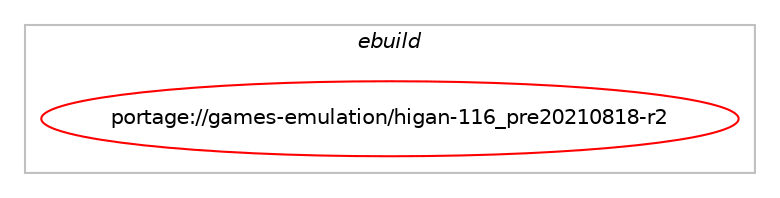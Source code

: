 digraph prolog {

# *************
# Graph options
# *************

newrank=true;
concentrate=true;
compound=true;
graph [rankdir=LR,fontname=Helvetica,fontsize=10,ranksep=1.5];#, ranksep=2.5, nodesep=0.2];
edge  [arrowhead=vee];
node  [fontname=Helvetica,fontsize=10];

# **********
# The ebuild
# **********

subgraph cluster_leftcol {
color=gray;
label=<<i>ebuild</i>>;
id [label="portage://games-emulation/higan-116_pre20210818-r2", color=red, width=4, href="../games-emulation/higan-116_pre20210818-r2.svg"];
}

# ****************
# The dependencies
# ****************

subgraph cluster_midcol {
color=gray;
label=<<i>dependencies</i>>;
subgraph cluster_compile {
fillcolor="#eeeeee";
style=filled;
label=<<i>compile</i>>;
# *** BEGIN UNKNOWN DEPENDENCY TYPE (TODO) ***
# id -> equal(use_conditional_group(negative,gtk,portage://games-emulation/higan-116_pre20210818-r2,[package_dependency(portage://games-emulation/higan-116_pre20210818-r2,install,no,dev-qt,qtcore,none,[,,],[slot(5)],[]),package_dependency(portage://games-emulation/higan-116_pre20210818-r2,install,no,dev-qt,qtgui,none,[,,],[slot(5)],[]),package_dependency(portage://games-emulation/higan-116_pre20210818-r2,install,no,dev-qt,qtwidgets,none,[,,],[slot(5)],[])]))
# *** END UNKNOWN DEPENDENCY TYPE (TODO) ***

# *** BEGIN UNKNOWN DEPENDENCY TYPE (TODO) ***
# id -> equal(use_conditional_group(positive,alsa,portage://games-emulation/higan-116_pre20210818-r2,[package_dependency(portage://games-emulation/higan-116_pre20210818-r2,install,no,media-libs,alsa-lib,none,[,,],[],[])]))
# *** END UNKNOWN DEPENDENCY TYPE (TODO) ***

# *** BEGIN UNKNOWN DEPENDENCY TYPE (TODO) ***
# id -> equal(use_conditional_group(positive,ao,portage://games-emulation/higan-116_pre20210818-r2,[package_dependency(portage://games-emulation/higan-116_pre20210818-r2,install,no,media-libs,libao,none,[,,],[],[])]))
# *** END UNKNOWN DEPENDENCY TYPE (TODO) ***

# *** BEGIN UNKNOWN DEPENDENCY TYPE (TODO) ***
# id -> equal(use_conditional_group(positive,gtk,portage://games-emulation/higan-116_pre20210818-r2,[package_dependency(portage://games-emulation/higan-116_pre20210818-r2,install,no,dev-libs,glib,none,[,,],[slot(2)],[]),package_dependency(portage://games-emulation/higan-116_pre20210818-r2,install,no,x11-libs,cairo,none,[,,],[],[]),package_dependency(portage://games-emulation/higan-116_pre20210818-r2,install,no,x11-libs,gdk-pixbuf,none,[,,],[slot(2)],[]),package_dependency(portage://games-emulation/higan-116_pre20210818-r2,install,no,x11-libs,gtk+,none,[,,],[slot(3)],[use(enable(X),none)]),package_dependency(portage://games-emulation/higan-116_pre20210818-r2,install,no,x11-libs,gtksourceview,none,[,,],[slot(3.0),equal],[]),package_dependency(portage://games-emulation/higan-116_pre20210818-r2,install,no,x11-libs,pango,none,[,,],[],[])]))
# *** END UNKNOWN DEPENDENCY TYPE (TODO) ***

# *** BEGIN UNKNOWN DEPENDENCY TYPE (TODO) ***
# id -> equal(use_conditional_group(positive,openal,portage://games-emulation/higan-116_pre20210818-r2,[package_dependency(portage://games-emulation/higan-116_pre20210818-r2,install,no,media-libs,openal,none,[,,],[],[])]))
# *** END UNKNOWN DEPENDENCY TYPE (TODO) ***

# *** BEGIN UNKNOWN DEPENDENCY TYPE (TODO) ***
# id -> equal(use_conditional_group(positive,opengl,portage://games-emulation/higan-116_pre20210818-r2,[package_dependency(portage://games-emulation/higan-116_pre20210818-r2,install,no,media-libs,libglvnd,none,[,,],[],[use(enable(X),none)])]))
# *** END UNKNOWN DEPENDENCY TYPE (TODO) ***

# *** BEGIN UNKNOWN DEPENDENCY TYPE (TODO) ***
# id -> equal(use_conditional_group(positive,pulseaudio,portage://games-emulation/higan-116_pre20210818-r2,[package_dependency(portage://games-emulation/higan-116_pre20210818-r2,install,no,media-libs,libpulse,none,[,,],[],[])]))
# *** END UNKNOWN DEPENDENCY TYPE (TODO) ***

# *** BEGIN UNKNOWN DEPENDENCY TYPE (TODO) ***
# id -> equal(use_conditional_group(positive,sdl,portage://games-emulation/higan-116_pre20210818-r2,[package_dependency(portage://games-emulation/higan-116_pre20210818-r2,install,no,media-libs,libsdl2,none,[,,],[],[use(enable(joystick),none)])]))
# *** END UNKNOWN DEPENDENCY TYPE (TODO) ***

# *** BEGIN UNKNOWN DEPENDENCY TYPE (TODO) ***
# id -> equal(use_conditional_group(positive,udev,portage://games-emulation/higan-116_pre20210818-r2,[package_dependency(portage://games-emulation/higan-116_pre20210818-r2,install,no,virtual,libudev,none,[,,],any_same_slot,[])]))
# *** END UNKNOWN DEPENDENCY TYPE (TODO) ***

# *** BEGIN UNKNOWN DEPENDENCY TYPE (TODO) ***
# id -> equal(use_conditional_group(positive,xv,portage://games-emulation/higan-116_pre20210818-r2,[package_dependency(portage://games-emulation/higan-116_pre20210818-r2,install,no,x11-libs,libXv,none,[,,],[],[])]))
# *** END UNKNOWN DEPENDENCY TYPE (TODO) ***

# *** BEGIN UNKNOWN DEPENDENCY TYPE (TODO) ***
# id -> equal(package_dependency(portage://games-emulation/higan-116_pre20210818-r2,install,no,x11-base,xorg-proto,none,[,,],[],[]))
# *** END UNKNOWN DEPENDENCY TYPE (TODO) ***

# *** BEGIN UNKNOWN DEPENDENCY TYPE (TODO) ***
# id -> equal(package_dependency(portage://games-emulation/higan-116_pre20210818-r2,install,no,x11-libs,libX11,none,[,,],[],[]))
# *** END UNKNOWN DEPENDENCY TYPE (TODO) ***

# *** BEGIN UNKNOWN DEPENDENCY TYPE (TODO) ***
# id -> equal(package_dependency(portage://games-emulation/higan-116_pre20210818-r2,install,no,x11-libs,libXext,none,[,,],[],[]))
# *** END UNKNOWN DEPENDENCY TYPE (TODO) ***

# *** BEGIN UNKNOWN DEPENDENCY TYPE (TODO) ***
# id -> equal(package_dependency(portage://games-emulation/higan-116_pre20210818-r2,install,no,x11-libs,libXrandr,none,[,,],[],[]))
# *** END UNKNOWN DEPENDENCY TYPE (TODO) ***

}
subgraph cluster_compileandrun {
fillcolor="#eeeeee";
style=filled;
label=<<i>compile and run</i>>;
}
subgraph cluster_run {
fillcolor="#eeeeee";
style=filled;
label=<<i>run</i>>;
# *** BEGIN UNKNOWN DEPENDENCY TYPE (TODO) ***
# id -> equal(use_conditional_group(negative,gtk,portage://games-emulation/higan-116_pre20210818-r2,[package_dependency(portage://games-emulation/higan-116_pre20210818-r2,run,no,dev-qt,qtcore,none,[,,],[slot(5)],[]),package_dependency(portage://games-emulation/higan-116_pre20210818-r2,run,no,dev-qt,qtgui,none,[,,],[slot(5)],[]),package_dependency(portage://games-emulation/higan-116_pre20210818-r2,run,no,dev-qt,qtwidgets,none,[,,],[slot(5)],[])]))
# *** END UNKNOWN DEPENDENCY TYPE (TODO) ***

# *** BEGIN UNKNOWN DEPENDENCY TYPE (TODO) ***
# id -> equal(use_conditional_group(positive,alsa,portage://games-emulation/higan-116_pre20210818-r2,[package_dependency(portage://games-emulation/higan-116_pre20210818-r2,run,no,media-libs,alsa-lib,none,[,,],[],[])]))
# *** END UNKNOWN DEPENDENCY TYPE (TODO) ***

# *** BEGIN UNKNOWN DEPENDENCY TYPE (TODO) ***
# id -> equal(use_conditional_group(positive,ao,portage://games-emulation/higan-116_pre20210818-r2,[package_dependency(portage://games-emulation/higan-116_pre20210818-r2,run,no,media-libs,libao,none,[,,],[],[])]))
# *** END UNKNOWN DEPENDENCY TYPE (TODO) ***

# *** BEGIN UNKNOWN DEPENDENCY TYPE (TODO) ***
# id -> equal(use_conditional_group(positive,gtk,portage://games-emulation/higan-116_pre20210818-r2,[package_dependency(portage://games-emulation/higan-116_pre20210818-r2,run,no,dev-libs,glib,none,[,,],[slot(2)],[]),package_dependency(portage://games-emulation/higan-116_pre20210818-r2,run,no,x11-libs,cairo,none,[,,],[],[]),package_dependency(portage://games-emulation/higan-116_pre20210818-r2,run,no,x11-libs,gdk-pixbuf,none,[,,],[slot(2)],[]),package_dependency(portage://games-emulation/higan-116_pre20210818-r2,run,no,x11-libs,gtk+,none,[,,],[slot(3)],[use(enable(X),none)]),package_dependency(portage://games-emulation/higan-116_pre20210818-r2,run,no,x11-libs,gtksourceview,none,[,,],[slot(3.0),equal],[]),package_dependency(portage://games-emulation/higan-116_pre20210818-r2,run,no,x11-libs,pango,none,[,,],[],[])]))
# *** END UNKNOWN DEPENDENCY TYPE (TODO) ***

# *** BEGIN UNKNOWN DEPENDENCY TYPE (TODO) ***
# id -> equal(use_conditional_group(positive,openal,portage://games-emulation/higan-116_pre20210818-r2,[package_dependency(portage://games-emulation/higan-116_pre20210818-r2,run,no,media-libs,openal,none,[,,],[],[])]))
# *** END UNKNOWN DEPENDENCY TYPE (TODO) ***

# *** BEGIN UNKNOWN DEPENDENCY TYPE (TODO) ***
# id -> equal(use_conditional_group(positive,opengl,portage://games-emulation/higan-116_pre20210818-r2,[package_dependency(portage://games-emulation/higan-116_pre20210818-r2,run,no,media-libs,libglvnd,none,[,,],[],[use(enable(X),none)])]))
# *** END UNKNOWN DEPENDENCY TYPE (TODO) ***

# *** BEGIN UNKNOWN DEPENDENCY TYPE (TODO) ***
# id -> equal(use_conditional_group(positive,pulseaudio,portage://games-emulation/higan-116_pre20210818-r2,[package_dependency(portage://games-emulation/higan-116_pre20210818-r2,run,no,media-libs,libpulse,none,[,,],[],[])]))
# *** END UNKNOWN DEPENDENCY TYPE (TODO) ***

# *** BEGIN UNKNOWN DEPENDENCY TYPE (TODO) ***
# id -> equal(use_conditional_group(positive,sdl,portage://games-emulation/higan-116_pre20210818-r2,[package_dependency(portage://games-emulation/higan-116_pre20210818-r2,run,no,media-libs,libsdl2,none,[,,],[],[use(enable(joystick),none)])]))
# *** END UNKNOWN DEPENDENCY TYPE (TODO) ***

# *** BEGIN UNKNOWN DEPENDENCY TYPE (TODO) ***
# id -> equal(use_conditional_group(positive,udev,portage://games-emulation/higan-116_pre20210818-r2,[package_dependency(portage://games-emulation/higan-116_pre20210818-r2,run,no,virtual,libudev,none,[,,],any_same_slot,[])]))
# *** END UNKNOWN DEPENDENCY TYPE (TODO) ***

# *** BEGIN UNKNOWN DEPENDENCY TYPE (TODO) ***
# id -> equal(use_conditional_group(positive,xv,portage://games-emulation/higan-116_pre20210818-r2,[package_dependency(portage://games-emulation/higan-116_pre20210818-r2,run,no,x11-libs,libXv,none,[,,],[],[])]))
# *** END UNKNOWN DEPENDENCY TYPE (TODO) ***

# *** BEGIN UNKNOWN DEPENDENCY TYPE (TODO) ***
# id -> equal(package_dependency(portage://games-emulation/higan-116_pre20210818-r2,run,no,x11-libs,libX11,none,[,,],[],[]))
# *** END UNKNOWN DEPENDENCY TYPE (TODO) ***

# *** BEGIN UNKNOWN DEPENDENCY TYPE (TODO) ***
# id -> equal(package_dependency(portage://games-emulation/higan-116_pre20210818-r2,run,no,x11-libs,libXext,none,[,,],[],[]))
# *** END UNKNOWN DEPENDENCY TYPE (TODO) ***

# *** BEGIN UNKNOWN DEPENDENCY TYPE (TODO) ***
# id -> equal(package_dependency(portage://games-emulation/higan-116_pre20210818-r2,run,no,x11-libs,libXrandr,none,[,,],[],[]))
# *** END UNKNOWN DEPENDENCY TYPE (TODO) ***

}
}

# **************
# The candidates
# **************

subgraph cluster_choices {
rank=same;
color=gray;
label=<<i>candidates</i>>;

}

}
